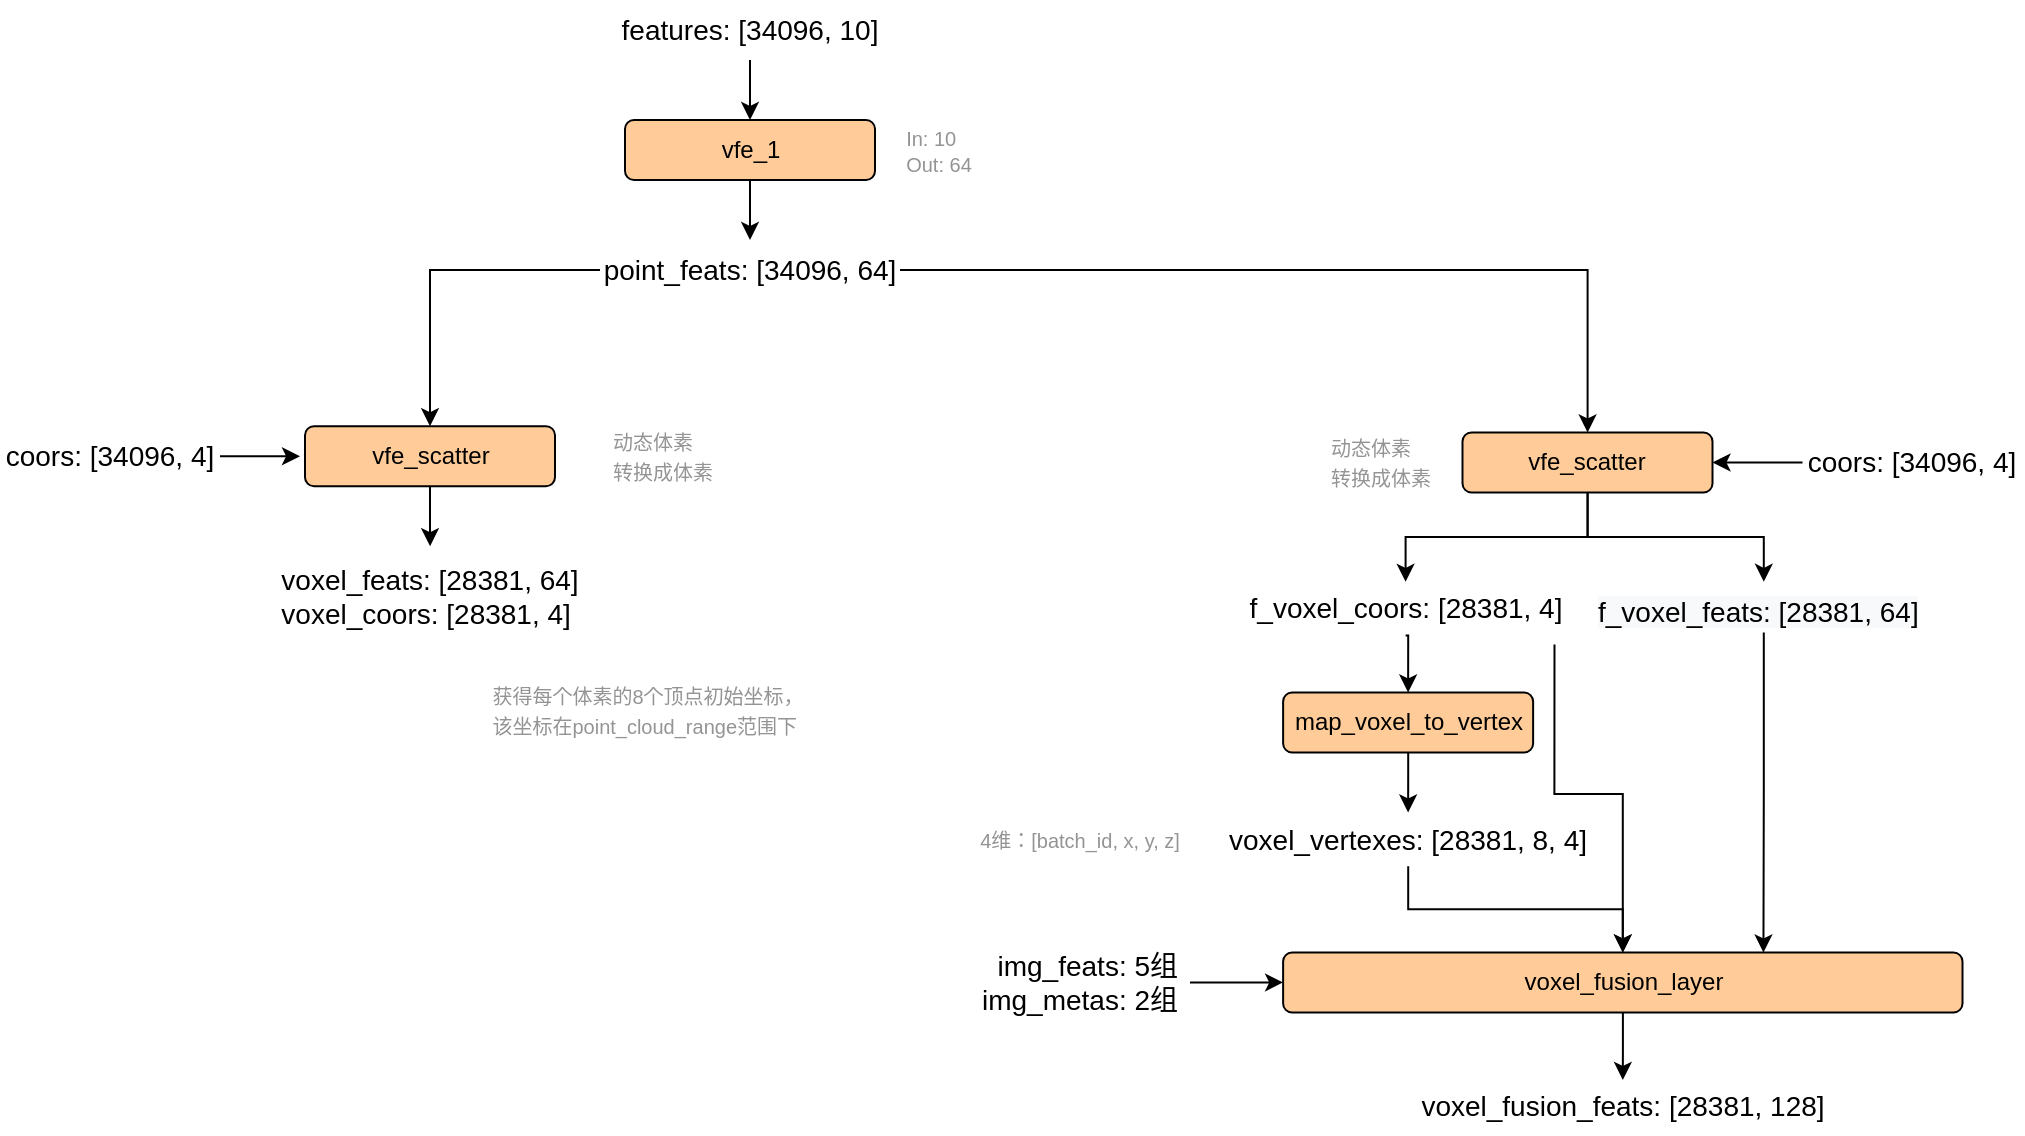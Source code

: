 <mxfile version="13.9.6" type="github">
  <diagram id="_Vdp1WSeutmWLjkR1ZQ9" name="Page-1">
    <mxGraphModel dx="2293" dy="653" grid="1" gridSize="10" guides="1" tooltips="1" connect="1" arrows="1" fold="1" page="1" pageScale="1" pageWidth="827" pageHeight="1169" math="0" shadow="0">
      <root>
        <mxCell id="0" />
        <mxCell id="1" parent="0" />
        <mxCell id="HEfAnEQ_DSQXCPcIPhqs-1" value="" style="endArrow=classic;html=1;exitX=0.5;exitY=1;exitDx=0;exitDy=0;entryX=0.5;entryY=0;entryDx=0;entryDy=0;" edge="1" parent="1" source="HEfAnEQ_DSQXCPcIPhqs-3" target="HEfAnEQ_DSQXCPcIPhqs-4">
          <mxGeometry width="50" height="50" relative="1" as="geometry">
            <mxPoint x="224.5" y="110" as="sourcePoint" />
            <mxPoint x="225" y="120" as="targetPoint" />
          </mxGeometry>
        </mxCell>
        <mxCell id="HEfAnEQ_DSQXCPcIPhqs-3" value="&lt;font style=&quot;font-size: 14px&quot;&gt;features: [34096, 10]&lt;/font&gt;" style="text;html=1;strokeColor=none;fillColor=none;align=center;verticalAlign=middle;whiteSpace=wrap;rounded=0;shadow=0;" vertex="1" parent="1">
          <mxGeometry x="150" y="40" width="150" height="30" as="geometry" />
        </mxCell>
        <mxCell id="HEfAnEQ_DSQXCPcIPhqs-10" style="edgeStyle=orthogonalEdgeStyle;rounded=0;orthogonalLoop=1;jettySize=auto;html=1;entryX=0.5;entryY=0;entryDx=0;entryDy=0;" edge="1" parent="1" source="HEfAnEQ_DSQXCPcIPhqs-4" target="HEfAnEQ_DSQXCPcIPhqs-8">
          <mxGeometry relative="1" as="geometry">
            <mxPoint x="225" y="150" as="targetPoint" />
          </mxGeometry>
        </mxCell>
        <mxCell id="HEfAnEQ_DSQXCPcIPhqs-4" value="vfe_1" style="rounded=1;whiteSpace=wrap;html=1;fillColor=#FFCC99;" vertex="1" parent="1">
          <mxGeometry x="162.5" y="100" width="125" height="30" as="geometry" />
        </mxCell>
        <mxCell id="HEfAnEQ_DSQXCPcIPhqs-12" style="edgeStyle=orthogonalEdgeStyle;rounded=0;orthogonalLoop=1;jettySize=auto;html=1;entryX=0.5;entryY=0;entryDx=0;entryDy=0;" edge="1" parent="1" source="HEfAnEQ_DSQXCPcIPhqs-8" target="HEfAnEQ_DSQXCPcIPhqs-11">
          <mxGeometry relative="1" as="geometry" />
        </mxCell>
        <mxCell id="HEfAnEQ_DSQXCPcIPhqs-20" style="edgeStyle=orthogonalEdgeStyle;rounded=0;orthogonalLoop=1;jettySize=auto;html=1;" edge="1" parent="1" source="HEfAnEQ_DSQXCPcIPhqs-8" target="HEfAnEQ_DSQXCPcIPhqs-19">
          <mxGeometry relative="1" as="geometry" />
        </mxCell>
        <mxCell id="HEfAnEQ_DSQXCPcIPhqs-8" value="&lt;font style=&quot;font-size: 14px&quot;&gt;point_feats: [34096, 64]&lt;/font&gt;" style="text;html=1;strokeColor=none;fillColor=none;align=center;verticalAlign=middle;whiteSpace=wrap;rounded=0;" vertex="1" parent="1">
          <mxGeometry x="150" y="160" width="150" height="30" as="geometry" />
        </mxCell>
        <mxCell id="HEfAnEQ_DSQXCPcIPhqs-9" value="&lt;div style=&quot;text-align: left&quot;&gt;&lt;font style=&quot;font-size: 10px&quot; color=&quot;#949494&quot;&gt;In: 10&lt;/font&gt;&lt;/div&gt;&lt;font style=&quot;font-size: 10px&quot; color=&quot;#949494&quot;&gt;&lt;div style=&quot;text-align: left&quot;&gt;Out: 64&lt;/div&gt;&lt;/font&gt;" style="text;html=1;strokeColor=none;fillColor=none;align=center;verticalAlign=middle;whiteSpace=wrap;rounded=0;" vertex="1" parent="1">
          <mxGeometry x="287.5" y="97.5" width="62.5" height="35" as="geometry" />
        </mxCell>
        <mxCell id="HEfAnEQ_DSQXCPcIPhqs-17" style="edgeStyle=orthogonalEdgeStyle;rounded=0;orthogonalLoop=1;jettySize=auto;html=1;" edge="1" parent="1" source="HEfAnEQ_DSQXCPcIPhqs-11" target="HEfAnEQ_DSQXCPcIPhqs-15">
          <mxGeometry relative="1" as="geometry" />
        </mxCell>
        <mxCell id="HEfAnEQ_DSQXCPcIPhqs-11" value="vfe_scatter" style="rounded=1;whiteSpace=wrap;html=1;fillColor=#FFCC99;" vertex="1" parent="1">
          <mxGeometry x="2.5" y="253.12" width="125" height="30" as="geometry" />
        </mxCell>
        <mxCell id="HEfAnEQ_DSQXCPcIPhqs-14" style="edgeStyle=orthogonalEdgeStyle;rounded=0;orthogonalLoop=1;jettySize=auto;html=1;" edge="1" parent="1" source="HEfAnEQ_DSQXCPcIPhqs-13">
          <mxGeometry relative="1" as="geometry">
            <mxPoint y="268.12" as="targetPoint" />
          </mxGeometry>
        </mxCell>
        <mxCell id="HEfAnEQ_DSQXCPcIPhqs-13" value="&lt;font style=&quot;font-size: 14px&quot;&gt;coors: [34096, 4]&lt;/font&gt;" style="text;html=1;strokeColor=none;fillColor=none;align=center;verticalAlign=middle;whiteSpace=wrap;rounded=0;" vertex="1" parent="1">
          <mxGeometry x="-150" y="253.12" width="110" height="30" as="geometry" />
        </mxCell>
        <mxCell id="HEfAnEQ_DSQXCPcIPhqs-15" value="&lt;div style=&quot;text-align: left&quot;&gt;&lt;span style=&quot;font-size: 14px&quot;&gt;voxel_feats: [28381, 64]&lt;/span&gt;&lt;/div&gt;&lt;font style=&quot;font-size: 14px&quot;&gt;&lt;div style=&quot;text-align: left&quot;&gt;&lt;span&gt;voxel_coors: [28381, 4]&lt;/span&gt;&lt;/div&gt;&lt;/font&gt;" style="text;html=1;strokeColor=none;fillColor=none;align=center;verticalAlign=middle;whiteSpace=wrap;rounded=0;" vertex="1" parent="1">
          <mxGeometry x="-13.75" y="313.12" width="157.5" height="50" as="geometry" />
        </mxCell>
        <mxCell id="HEfAnEQ_DSQXCPcIPhqs-18" value="&lt;div style=&quot;text-align: left&quot;&gt;&lt;span style=&quot;font-size: 10px&quot;&gt;&lt;font color=&quot;#949494&quot;&gt;动态体素&lt;/font&gt;&lt;/span&gt;&lt;/div&gt;&lt;div style=&quot;text-align: left&quot;&gt;&lt;span style=&quot;font-size: 10px&quot;&gt;&lt;font color=&quot;#949494&quot;&gt;转换成体素&lt;/font&gt;&lt;/span&gt;&lt;/div&gt;" style="text;html=1;strokeColor=none;fillColor=none;align=center;verticalAlign=middle;whiteSpace=wrap;rounded=0;" vertex="1" parent="1">
          <mxGeometry x="140" y="250" width="82.5" height="36.25" as="geometry" />
        </mxCell>
        <mxCell id="HEfAnEQ_DSQXCPcIPhqs-23" style="edgeStyle=orthogonalEdgeStyle;rounded=0;orthogonalLoop=1;jettySize=auto;html=1;entryX=0.5;entryY=0;entryDx=0;entryDy=0;" edge="1" parent="1" source="HEfAnEQ_DSQXCPcIPhqs-19" target="HEfAnEQ_DSQXCPcIPhqs-22">
          <mxGeometry relative="1" as="geometry" />
        </mxCell>
        <mxCell id="HEfAnEQ_DSQXCPcIPhqs-25" style="edgeStyle=orthogonalEdgeStyle;rounded=0;orthogonalLoop=1;jettySize=auto;html=1;" edge="1" parent="1" source="HEfAnEQ_DSQXCPcIPhqs-19" target="HEfAnEQ_DSQXCPcIPhqs-24">
          <mxGeometry relative="1" as="geometry" />
        </mxCell>
        <mxCell id="HEfAnEQ_DSQXCPcIPhqs-19" value="vfe_scatter" style="rounded=1;whiteSpace=wrap;html=1;fillColor=#FFCC99;" vertex="1" parent="1">
          <mxGeometry x="581.25" y="256.24" width="125" height="30" as="geometry" />
        </mxCell>
        <mxCell id="HEfAnEQ_DSQXCPcIPhqs-21" value="&lt;div style=&quot;text-align: left&quot;&gt;&lt;span style=&quot;font-size: 10px&quot;&gt;&lt;font color=&quot;#949494&quot;&gt;动态体素&lt;/font&gt;&lt;/span&gt;&lt;/div&gt;&lt;div style=&quot;text-align: left&quot;&gt;&lt;span style=&quot;font-size: 10px&quot;&gt;&lt;font color=&quot;#949494&quot;&gt;转换成体素&lt;/font&gt;&lt;/span&gt;&lt;/div&gt;" style="text;html=1;strokeColor=none;fillColor=none;align=center;verticalAlign=middle;whiteSpace=wrap;rounded=0;" vertex="1" parent="1">
          <mxGeometry x="498.75" y="253.12" width="82.5" height="36.25" as="geometry" />
        </mxCell>
        <mxCell id="HEfAnEQ_DSQXCPcIPhqs-28" style="edgeStyle=orthogonalEdgeStyle;rounded=0;orthogonalLoop=1;jettySize=auto;html=1;exitX=0.5;exitY=1;exitDx=0;exitDy=0;entryX=0.5;entryY=0;entryDx=0;entryDy=0;" edge="1" parent="1" source="HEfAnEQ_DSQXCPcIPhqs-22" target="HEfAnEQ_DSQXCPcIPhqs-26">
          <mxGeometry relative="1" as="geometry" />
        </mxCell>
        <mxCell id="HEfAnEQ_DSQXCPcIPhqs-22" value="&lt;div style=&quot;text-align: left&quot;&gt;&lt;span style=&quot;font-size: 14px&quot;&gt;f_voxel_coors: [28381, 4]&lt;/span&gt;&lt;br&gt;&lt;/div&gt;" style="text;html=1;strokeColor=none;fillColor=none;align=center;verticalAlign=middle;whiteSpace=wrap;rounded=0;" vertex="1" parent="1">
          <mxGeometry x="460" y="330.92" width="185.62" height="26.88" as="geometry" />
        </mxCell>
        <mxCell id="HEfAnEQ_DSQXCPcIPhqs-41" style="edgeStyle=orthogonalEdgeStyle;rounded=0;orthogonalLoop=1;jettySize=auto;html=1;entryX=0.707;entryY=0;entryDx=0;entryDy=0;entryPerimeter=0;" edge="1" parent="1" source="HEfAnEQ_DSQXCPcIPhqs-24" target="HEfAnEQ_DSQXCPcIPhqs-35">
          <mxGeometry relative="1" as="geometry" />
        </mxCell>
        <mxCell id="HEfAnEQ_DSQXCPcIPhqs-42" style="edgeStyle=orthogonalEdgeStyle;rounded=0;orthogonalLoop=1;jettySize=auto;html=1;exitX=0.901;exitY=1.165;exitDx=0;exitDy=0;entryX=0.5;entryY=0;entryDx=0;entryDy=0;exitPerimeter=0;" edge="1" parent="1" source="HEfAnEQ_DSQXCPcIPhqs-22" target="HEfAnEQ_DSQXCPcIPhqs-35">
          <mxGeometry relative="1" as="geometry" />
        </mxCell>
        <mxCell id="HEfAnEQ_DSQXCPcIPhqs-24" value="&lt;meta charset=&quot;utf-8&quot;&gt;&lt;span style=&quot;color: rgb(0, 0, 0); font-family: helvetica; font-size: 14px; font-style: normal; font-weight: 400; letter-spacing: normal; text-align: left; text-indent: 0px; text-transform: none; word-spacing: 0px; background-color: rgb(248, 249, 250); display: inline; float: none;&quot;&gt;f_voxel_feats: [28381, 64]&lt;/span&gt;" style="text;whiteSpace=wrap;html=1;" vertex="1" parent="1">
          <mxGeometry x="646.87" y="330.92" width="170" height="25.32" as="geometry" />
        </mxCell>
        <mxCell id="HEfAnEQ_DSQXCPcIPhqs-32" style="edgeStyle=orthogonalEdgeStyle;rounded=0;orthogonalLoop=1;jettySize=auto;html=1;entryX=0.5;entryY=0;entryDx=0;entryDy=0;" edge="1" parent="1" source="HEfAnEQ_DSQXCPcIPhqs-26" target="HEfAnEQ_DSQXCPcIPhqs-31">
          <mxGeometry relative="1" as="geometry" />
        </mxCell>
        <mxCell id="HEfAnEQ_DSQXCPcIPhqs-26" value="map_voxel_to_vertex" style="rounded=1;whiteSpace=wrap;html=1;fillColor=#FFCC99;" vertex="1" parent="1">
          <mxGeometry x="491.56" y="386.24" width="125" height="30" as="geometry" />
        </mxCell>
        <mxCell id="HEfAnEQ_DSQXCPcIPhqs-30" style="edgeStyle=orthogonalEdgeStyle;rounded=0;orthogonalLoop=1;jettySize=auto;html=1;entryX=1;entryY=0.5;entryDx=0;entryDy=0;" edge="1" parent="1" source="HEfAnEQ_DSQXCPcIPhqs-29" target="HEfAnEQ_DSQXCPcIPhqs-19">
          <mxGeometry relative="1" as="geometry" />
        </mxCell>
        <mxCell id="HEfAnEQ_DSQXCPcIPhqs-29" value="&lt;font style=&quot;font-size: 14px&quot;&gt;coors: [34096, 4]&lt;/font&gt;" style="text;html=1;strokeColor=none;fillColor=none;align=center;verticalAlign=middle;whiteSpace=wrap;rounded=0;" vertex="1" parent="1">
          <mxGeometry x="751.25" y="256.24" width="110" height="30" as="geometry" />
        </mxCell>
        <mxCell id="HEfAnEQ_DSQXCPcIPhqs-36" style="edgeStyle=orthogonalEdgeStyle;rounded=0;orthogonalLoop=1;jettySize=auto;html=1;entryX=0.5;entryY=0;entryDx=0;entryDy=0;" edge="1" parent="1" source="HEfAnEQ_DSQXCPcIPhqs-31" target="HEfAnEQ_DSQXCPcIPhqs-35">
          <mxGeometry relative="1" as="geometry" />
        </mxCell>
        <mxCell id="HEfAnEQ_DSQXCPcIPhqs-31" value="&lt;div style=&quot;text-align: left&quot;&gt;&lt;span style=&quot;font-size: 14px&quot;&gt;voxel_vertexes: [28381, 8, 4]&lt;/span&gt;&lt;br&gt;&lt;/div&gt;" style="text;html=1;strokeColor=none;fillColor=none;align=center;verticalAlign=middle;whiteSpace=wrap;rounded=0;" vertex="1" parent="1">
          <mxGeometry x="461.25" y="446.24" width="185.62" height="26.88" as="geometry" />
        </mxCell>
        <mxCell id="HEfAnEQ_DSQXCPcIPhqs-33" value="&lt;div style=&quot;text-align: left&quot;&gt;&lt;span style=&quot;font-size: 10px&quot;&gt;&lt;font color=&quot;#949494&quot;&gt;获得每个体素的8个顶点初始坐标，&lt;/font&gt;&lt;/span&gt;&lt;/div&gt;&lt;div style=&quot;text-align: left&quot;&gt;&lt;span style=&quot;font-size: 10px&quot;&gt;&lt;font color=&quot;#949494&quot;&gt;该坐标在point_cloud_range范围下&lt;/font&gt;&lt;/span&gt;&lt;/div&gt;" style="text;html=1;strokeColor=none;fillColor=none;align=center;verticalAlign=middle;whiteSpace=wrap;rounded=0;" vertex="1" parent="1">
          <mxGeometry x="61.25" y="376.88" width="226.25" height="36.25" as="geometry" />
        </mxCell>
        <mxCell id="HEfAnEQ_DSQXCPcIPhqs-34" value="&lt;div style=&quot;text-align: left&quot;&gt;&lt;span style=&quot;font-size: 10px&quot;&gt;&lt;font color=&quot;#949494&quot;&gt;4维：[batch_id, x, y, z]&lt;/font&gt;&lt;/span&gt;&lt;/div&gt;" style="text;html=1;strokeColor=none;fillColor=none;align=center;verticalAlign=middle;whiteSpace=wrap;rounded=0;" vertex="1" parent="1">
          <mxGeometry x="320" y="446.88" width="140" height="26.24" as="geometry" />
        </mxCell>
        <mxCell id="HEfAnEQ_DSQXCPcIPhqs-47" style="edgeStyle=orthogonalEdgeStyle;rounded=0;orthogonalLoop=1;jettySize=auto;html=1;entryX=0.5;entryY=0;entryDx=0;entryDy=0;" edge="1" parent="1" source="HEfAnEQ_DSQXCPcIPhqs-35" target="HEfAnEQ_DSQXCPcIPhqs-44">
          <mxGeometry relative="1" as="geometry" />
        </mxCell>
        <mxCell id="HEfAnEQ_DSQXCPcIPhqs-35" value="voxel_fusion_layer" style="rounded=1;whiteSpace=wrap;html=1;fillColor=#FFCC99;" vertex="1" parent="1">
          <mxGeometry x="491.56" y="516.24" width="339.69" height="30" as="geometry" />
        </mxCell>
        <mxCell id="HEfAnEQ_DSQXCPcIPhqs-38" style="edgeStyle=orthogonalEdgeStyle;rounded=0;orthogonalLoop=1;jettySize=auto;html=1;entryX=0;entryY=0.5;entryDx=0;entryDy=0;" edge="1" parent="1" source="HEfAnEQ_DSQXCPcIPhqs-37" target="HEfAnEQ_DSQXCPcIPhqs-35">
          <mxGeometry relative="1" as="geometry">
            <mxPoint x="491.25" y="514.24" as="targetPoint" />
          </mxGeometry>
        </mxCell>
        <mxCell id="HEfAnEQ_DSQXCPcIPhqs-37" value="&lt;div style=&quot;text-align: right&quot;&gt;&lt;span style=&quot;font-size: 14px&quot;&gt;img_feats: 5组&lt;/span&gt;&lt;/div&gt;&lt;font style=&quot;font-size: 14px&quot;&gt;&lt;div style=&quot;text-align: right&quot;&gt;&lt;span&gt;img_metas: 2组&lt;/span&gt;&lt;/div&gt;&lt;/font&gt;" style="text;html=1;strokeColor=none;fillColor=none;align=center;verticalAlign=middle;whiteSpace=wrap;rounded=0;" vertex="1" parent="1">
          <mxGeometry x="335" y="516.24" width="110" height="30" as="geometry" />
        </mxCell>
        <mxCell id="HEfAnEQ_DSQXCPcIPhqs-44" value="&lt;div style=&quot;text-align: left&quot;&gt;&lt;span style=&quot;font-size: 14px&quot;&gt;voxel_fusion_feats: [28381, 128]&lt;/span&gt;&lt;br&gt;&lt;/div&gt;" style="text;html=1;strokeColor=none;fillColor=none;align=center;verticalAlign=middle;whiteSpace=wrap;rounded=0;" vertex="1" parent="1">
          <mxGeometry x="515.7" y="580" width="291.41" height="26.88" as="geometry" />
        </mxCell>
      </root>
    </mxGraphModel>
  </diagram>
</mxfile>
